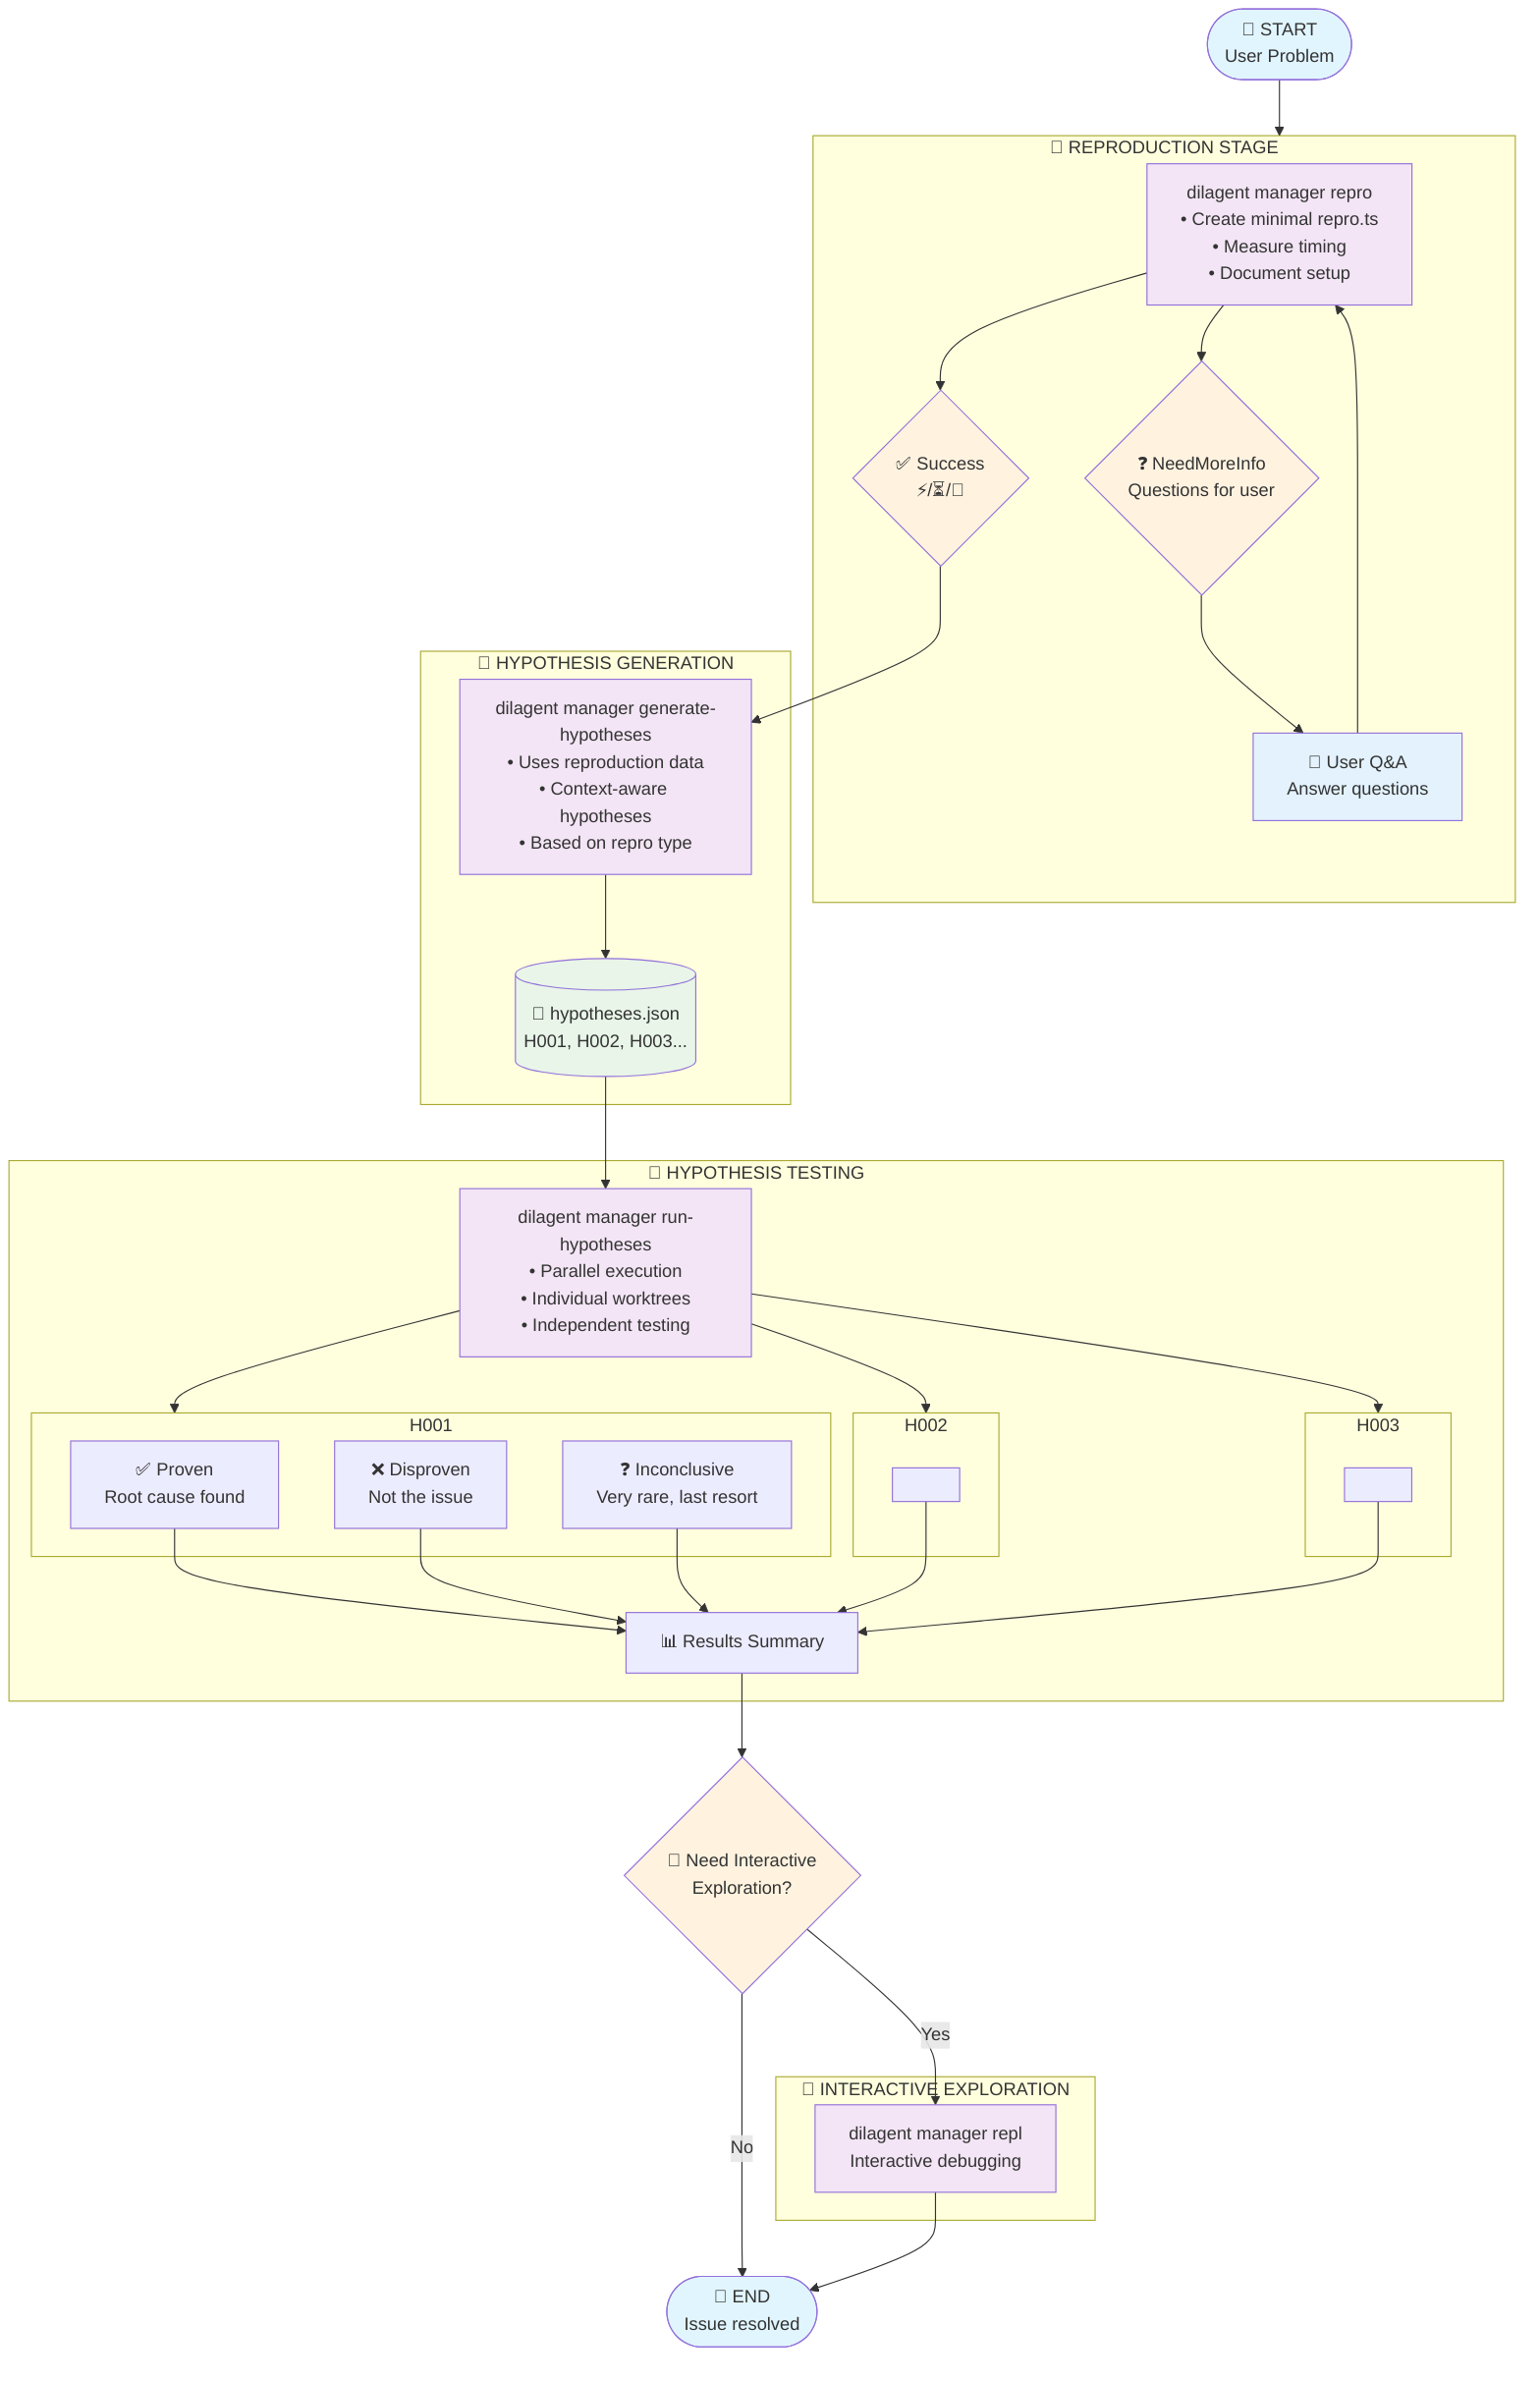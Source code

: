 flowchart TD
    Start([🏁 START<br/>User Problem]) --> ReproContainer
    
    subgraph ReproContainer ["🔬 REPRODUCTION STAGE"]
        direction TB
        Repro["dilagent manager repro<br/>• Create minimal repro.ts<br/>• Measure timing<br/>• Document setup"]
        
        Repro --> Success{✅ Success<br/>⚡/⏳/🔧}
        Repro --> NeedInfo{❓ NeedMoreInfo<br/>Questions for user}
        
        NeedInfo --> UserQA[👤 User Q&A<br/>Answer questions]
        UserQA --> Repro
    end
    
    subgraph HypoGenContainer ["🧠 HYPOTHESIS GENERATION"]
        direction TB
        HypothesisGen["dilagent manager generate-hypotheses<br/>• Uses reproduction data<br/>• Context-aware hypotheses<br/>• Based on repro type"]
        
        HypothesesFile[(📄 hypotheses.json<br/>H001, H002, H003...)]
        
        HypothesisGen --> HypothesesFile
    end
    
    subgraph HypoTestContainer ["🧪 HYPOTHESIS TESTING"]
        direction LR
        Testing["dilagent manager run-hypotheses<br/>• Parallel execution<br/>• Individual worktrees<br/>• Independent testing"]
        
        subgraph H001Container ["H001"]
            direction TB
            H001Proven[✅ Proven<br/>Root cause found]
            H001Disproven[❌ Disproven<br/>Not the issue]
            H001Inconclusive[❓ Inconclusive<br/>Very rare, last resort]
        end
        
        subgraph H002Container ["H002"]
            H002[" "]
        end
        
        subgraph H003Container ["H003"]
            H003[" "]
        end
        
        Testing --> H001Container
        Testing --> H002Container
        Testing --> H003Container
        
        Results[📊 Results Summary]
        H001Proven --> Results
        H001Disproven --> Results
        H001Inconclusive --> Results
        H002 --> Results
        H003 --> Results
    end
    
    subgraph REPLContainer ["💬 INTERACTIVE EXPLORATION"]
        direction TB
        REPL["dilagent manager repl<br/>Interactive debugging"]
    end
    
    Success --> HypothesisGen
    HypothesesFile --> Testing
    
    Results --> OptionalREPL{🤔 Need Interactive<br/>Exploration?}
    OptionalREPL -->|Yes| REPL
    OptionalREPL -->|No| End([🏁 END<br/>Issue resolved])
    
    REPL --> End
    
    
    %% Styling
    classDef startEnd fill:#e1f5fe
    classDef process fill:#f3e5f5
    classDef decision fill:#fff3e0
    classDef data fill:#e8f5e8
    classDef success fill:#c8e6c9
    classDef error fill:#ffcdd2
    classDef info fill:#e3f2fd
    
    class Start,End startEnd
    class Repro,HypothesisGen,Testing,REPL,All process
    class Success,Failed,NeedInfo,OptionalREPL decision
    class HypothesesFile data
    class Proven,Diagnosed success
    class Disproven,Failed error
    class UserQA,FallbackHypothesis info